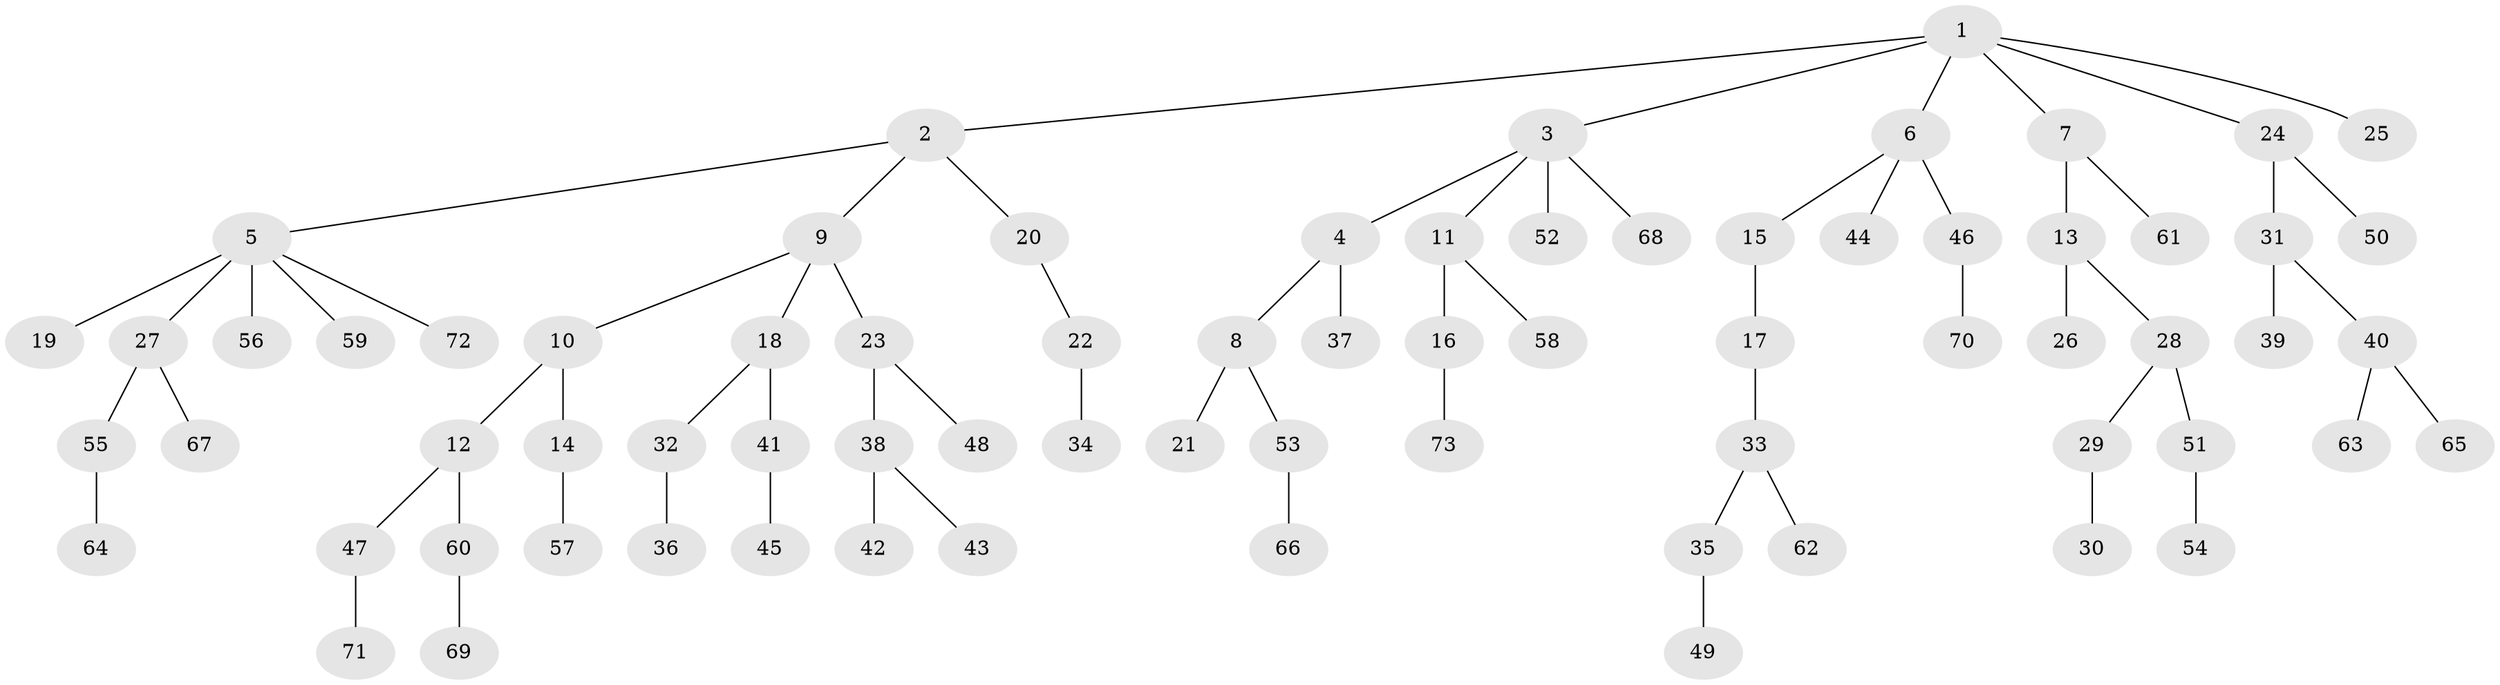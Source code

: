 // original degree distribution, {7: 0.0136986301369863, 6: 0.0273972602739726, 5: 0.03424657534246575, 4: 0.07534246575342465, 3: 0.08904109589041095, 2: 0.22602739726027396, 1: 0.5342465753424658}
// Generated by graph-tools (version 1.1) at 2025/51/03/04/25 22:51:59]
// undirected, 73 vertices, 72 edges
graph export_dot {
  node [color=gray90,style=filled];
  1;
  2;
  3;
  4;
  5;
  6;
  7;
  8;
  9;
  10;
  11;
  12;
  13;
  14;
  15;
  16;
  17;
  18;
  19;
  20;
  21;
  22;
  23;
  24;
  25;
  26;
  27;
  28;
  29;
  30;
  31;
  32;
  33;
  34;
  35;
  36;
  37;
  38;
  39;
  40;
  41;
  42;
  43;
  44;
  45;
  46;
  47;
  48;
  49;
  50;
  51;
  52;
  53;
  54;
  55;
  56;
  57;
  58;
  59;
  60;
  61;
  62;
  63;
  64;
  65;
  66;
  67;
  68;
  69;
  70;
  71;
  72;
  73;
  1 -- 2 [weight=1.0];
  1 -- 3 [weight=1.0];
  1 -- 6 [weight=1.0];
  1 -- 7 [weight=1.0];
  1 -- 24 [weight=1.0];
  1 -- 25 [weight=1.0];
  2 -- 5 [weight=1.0];
  2 -- 9 [weight=1.0];
  2 -- 20 [weight=1.0];
  3 -- 4 [weight=1.0];
  3 -- 11 [weight=1.0];
  3 -- 52 [weight=1.0];
  3 -- 68 [weight=1.0];
  4 -- 8 [weight=1.0];
  4 -- 37 [weight=4.0];
  5 -- 19 [weight=1.0];
  5 -- 27 [weight=1.0];
  5 -- 56 [weight=3.0];
  5 -- 59 [weight=1.0];
  5 -- 72 [weight=1.0];
  6 -- 15 [weight=1.0];
  6 -- 44 [weight=1.0];
  6 -- 46 [weight=1.0];
  7 -- 13 [weight=1.0];
  7 -- 61 [weight=1.0];
  8 -- 21 [weight=1.0];
  8 -- 53 [weight=2.0];
  9 -- 10 [weight=1.0];
  9 -- 18 [weight=1.0];
  9 -- 23 [weight=1.0];
  10 -- 12 [weight=1.0];
  10 -- 14 [weight=2.0];
  11 -- 16 [weight=1.0];
  11 -- 58 [weight=1.0];
  12 -- 47 [weight=1.0];
  12 -- 60 [weight=1.0];
  13 -- 26 [weight=1.0];
  13 -- 28 [weight=1.0];
  14 -- 57 [weight=1.0];
  15 -- 17 [weight=1.0];
  16 -- 73 [weight=1.0];
  17 -- 33 [weight=1.0];
  18 -- 32 [weight=1.0];
  18 -- 41 [weight=2.0];
  20 -- 22 [weight=1.0];
  22 -- 34 [weight=2.0];
  23 -- 38 [weight=1.0];
  23 -- 48 [weight=1.0];
  24 -- 31 [weight=2.0];
  24 -- 50 [weight=1.0];
  27 -- 55 [weight=1.0];
  27 -- 67 [weight=1.0];
  28 -- 29 [weight=1.0];
  28 -- 51 [weight=1.0];
  29 -- 30 [weight=1.0];
  31 -- 39 [weight=1.0];
  31 -- 40 [weight=1.0];
  32 -- 36 [weight=1.0];
  33 -- 35 [weight=1.0];
  33 -- 62 [weight=1.0];
  35 -- 49 [weight=1.0];
  38 -- 42 [weight=1.0];
  38 -- 43 [weight=1.0];
  40 -- 63 [weight=1.0];
  40 -- 65 [weight=1.0];
  41 -- 45 [weight=1.0];
  46 -- 70 [weight=1.0];
  47 -- 71 [weight=1.0];
  51 -- 54 [weight=1.0];
  53 -- 66 [weight=1.0];
  55 -- 64 [weight=1.0];
  60 -- 69 [weight=1.0];
}
